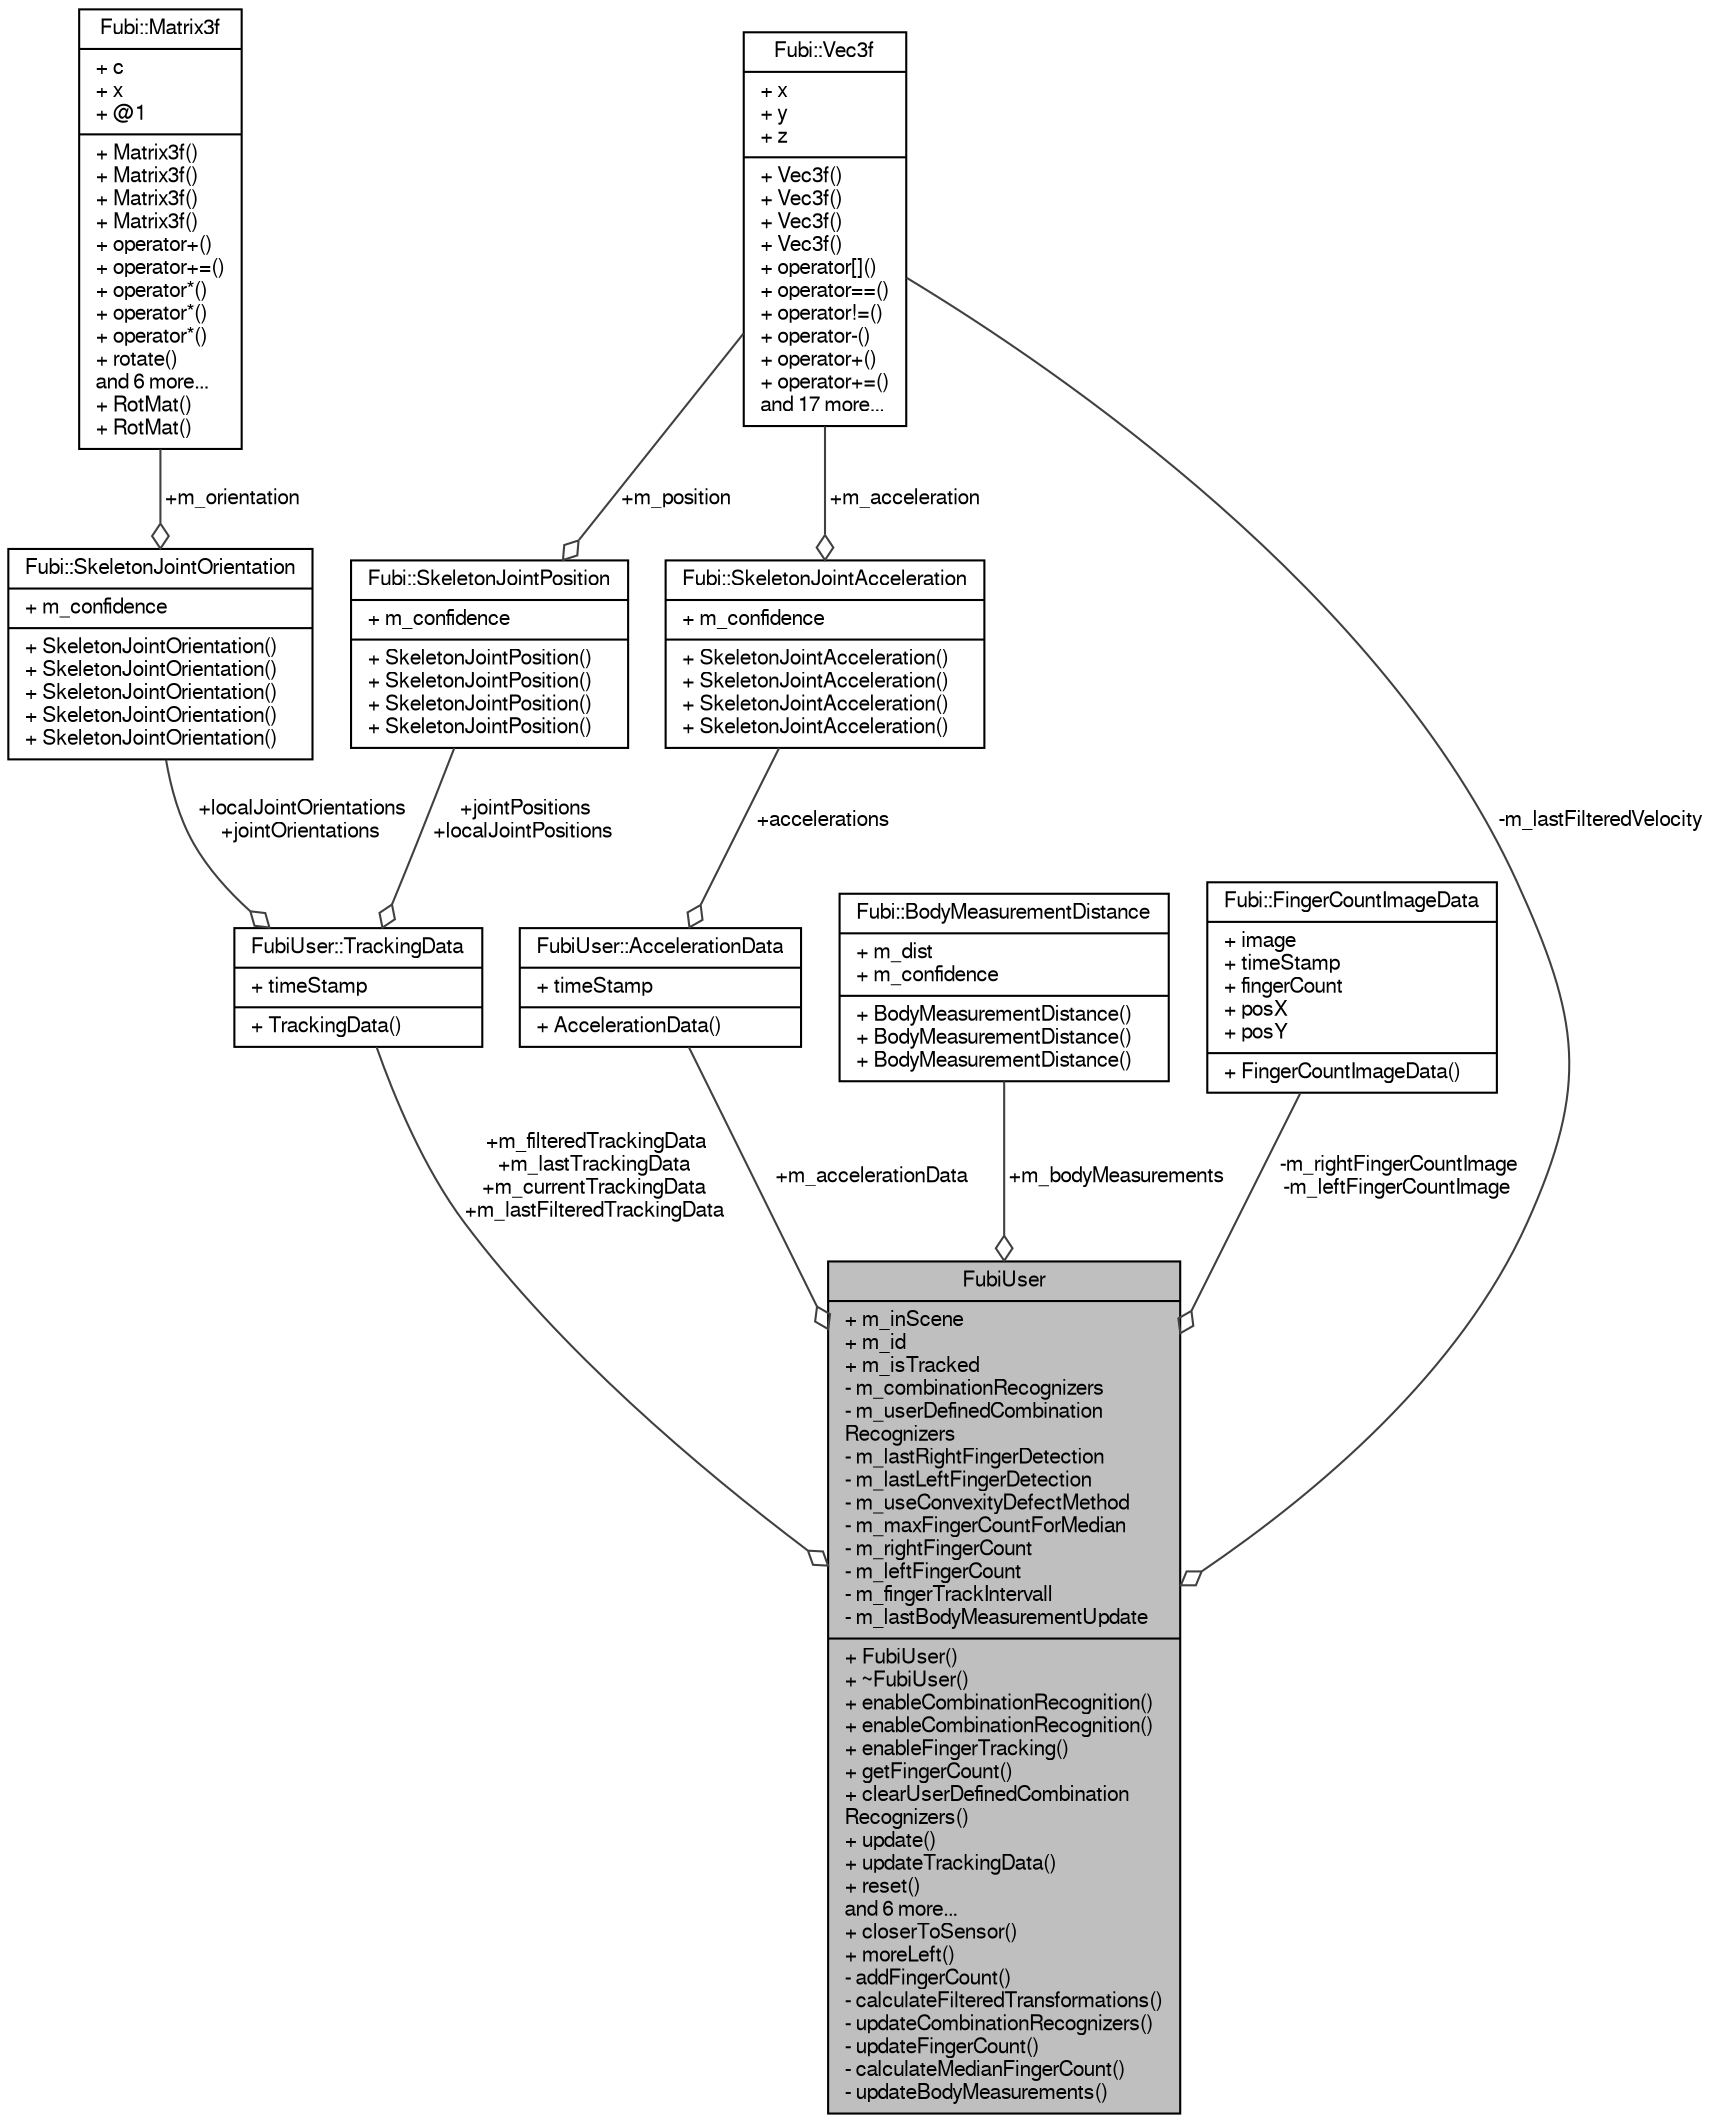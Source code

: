 digraph "FubiUser"
{
  edge [fontname="FreeSans",fontsize="10",labelfontname="FreeSans",labelfontsize="10"];
  node [fontname="FreeSans",fontsize="10",shape=record];
  Node1 [label="{FubiUser\n|+ m_inScene\l+ m_id\l+ m_isTracked\l- m_combinationRecognizers\l- m_userDefinedCombination\lRecognizers\l- m_lastRightFingerDetection\l- m_lastLeftFingerDetection\l- m_useConvexityDefectMethod\l- m_maxFingerCountForMedian\l- m_rightFingerCount\l- m_leftFingerCount\l- m_fingerTrackIntervall\l- m_lastBodyMeasurementUpdate\l|+ FubiUser()\l+ ~FubiUser()\l+ enableCombinationRecognition()\l+ enableCombinationRecognition()\l+ enableFingerTracking()\l+ getFingerCount()\l+ clearUserDefinedCombination\lRecognizers()\l+ update()\l+ updateTrackingData()\l+ reset()\land 6 more...\l+ closerToSensor()\l+ moreLeft()\l- addFingerCount()\l- calculateFilteredTransformations()\l- updateCombinationRecognizers()\l- updateFingerCount()\l- calculateMedianFingerCount()\l- updateBodyMeasurements()\l}",height=0.2,width=0.4,color="black", fillcolor="grey75", style="filled" fontcolor="black"];
  Node2 -> Node1 [color="grey25",fontsize="10",style="solid",label=" -m_lastFilteredVelocity" ,arrowhead="odiamond",fontname="FreeSans"];
  Node2 [label="{Fubi::Vec3f\n|+ x\l+ y\l+ z\l|+ Vec3f()\l+ Vec3f()\l+ Vec3f()\l+ Vec3f()\l+ operator[]()\l+ operator==()\l+ operator!=()\l+ operator-()\l+ operator+()\l+ operator+=()\land 17 more...\l}",height=0.2,width=0.4,color="black", fillcolor="white", style="filled",URL="$a00036.html",tooltip="Vector class with three components. "];
  Node3 -> Node1 [color="grey25",fontsize="10",style="solid",label=" +m_filteredTrackingData\n+m_lastTrackingData\n+m_currentTrackingData\n+m_lastFilteredTrackingData" ,arrowhead="odiamond",fontname="FreeSans"];
  Node3 [label="{FubiUser::TrackingData\n|+ timeStamp\l|+ TrackingData()\l}",height=0.2,width=0.4,color="black", fillcolor="white", style="filled",URL="$a00035.html",tooltip="Tracking data with global and local positions/orientations and a timestamp. "];
  Node4 -> Node3 [color="grey25",fontsize="10",style="solid",label=" +jointPositions\n+localJointPositions" ,arrowhead="odiamond",fontname="FreeSans"];
  Node4 [label="{Fubi::SkeletonJointPosition\n|+ m_confidence\l|+ SkeletonJointPosition()\l+ SkeletonJointPosition()\l+ SkeletonJointPosition()\l+ SkeletonJointPosition()\l}",height=0.2,width=0.4,color="black", fillcolor="white", style="filled",URL="$a00032.html",tooltip="SkeletonJointPosition contains the position (Vec3f) and tracking confidence for a skeleton joint..."];
  Node2 -> Node4 [color="grey25",fontsize="10",style="solid",label=" +m_position" ,arrowhead="odiamond",fontname="FreeSans"];
  Node5 -> Node3 [color="grey25",fontsize="10",style="solid",label=" +localJointOrientations\n+jointOrientations" ,arrowhead="odiamond",fontname="FreeSans"];
  Node5 [label="{Fubi::SkeletonJointOrientation\n|+ m_confidence\l|+ SkeletonJointOrientation()\l+ SkeletonJointOrientation()\l+ SkeletonJointOrientation()\l+ SkeletonJointOrientation()\l+ SkeletonJointOrientation()\l}",height=0.2,width=0.4,color="black", fillcolor="white", style="filled",URL="$a00031.html",tooltip="SkeletonJointOrientation contains the orientation (Matrix3f) and tracking confidence for a skeleton j..."];
  Node6 -> Node5 [color="grey25",fontsize="10",style="solid",label=" +m_orientation" ,arrowhead="odiamond",fontname="FreeSans"];
  Node6 [label="{Fubi::Matrix3f\n|+ c\l+ x\l+ @1\l|+ Matrix3f()\l+ Matrix3f()\l+ Matrix3f()\l+ Matrix3f()\l+ operator+()\l+ operator+=()\l+ operator*()\l+ operator*()\l+ operator*()\l+ rotate()\land 6 more...\l+ RotMat()\l+ RotMat()\l}",height=0.2,width=0.4,color="black", fillcolor="white", style="filled",URL="$a00017.html",tooltip="Matrix class with 3x3 layout (rotation matrices) "];
  Node7 -> Node1 [color="grey25",fontsize="10",style="solid",label=" +m_bodyMeasurements" ,arrowhead="odiamond",fontname="FreeSans"];
  Node7 [label="{Fubi::BodyMeasurementDistance\n|+ m_dist\l+ m_confidence\l|+ BodyMeasurementDistance()\l+ BodyMeasurementDistance()\l+ BodyMeasurementDistance()\l}",height=0.2,width=0.4,color="black", fillcolor="white", style="filled",URL="$a00003.html",tooltip="BodyMeasurementDistance contains the distance and tracking confidence for a body measurement. "];
  Node8 -> Node1 [color="grey25",fontsize="10",style="solid",label=" -m_rightFingerCountImage\n-m_leftFingerCountImage" ,arrowhead="odiamond",fontname="FreeSans"];
  Node8 [label="{Fubi::FingerCountImageData\n|+ image\l+ timeStamp\l+ fingerCount\l+ posX\l+ posY\l|+ FingerCountImageData()\l}",height=0.2,width=0.4,color="black", fillcolor="white", style="filled",URL="$a00007.html",tooltip="Processed part of the depth stream with tracking data by Fubi&#39;s build in finger tracking. "];
  Node9 -> Node1 [color="grey25",fontsize="10",style="solid",label=" +m_accelerationData" ,arrowhead="odiamond",fontname="FreeSans"];
  Node9 [label="{FubiUser::AccelerationData\n|+ timeStamp\l|+ AccelerationData()\l}",height=0.2,width=0.4,color="black", fillcolor="white", style="filled",URL="$a00001.html",tooltip="Acceleration data and a timestamp. "];
  Node10 -> Node9 [color="grey25",fontsize="10",style="solid",label=" +accelerations" ,arrowhead="odiamond",fontname="FreeSans"];
  Node10 [label="{Fubi::SkeletonJointAcceleration\n|+ m_confidence\l|+ SkeletonJointAcceleration()\l+ SkeletonJointAcceleration()\l+ SkeletonJointAcceleration()\l+ SkeletonJointAcceleration()\l}",height=0.2,width=0.4,color="black", fillcolor="white", style="filled",URL="$a00030.html",tooltip="SkeletonJointAcceleration contains the acceleration and tracking confidence for a skeleton joint..."];
  Node2 -> Node10 [color="grey25",fontsize="10",style="solid",label=" +m_acceleration" ,arrowhead="odiamond",fontname="FreeSans"];
}
